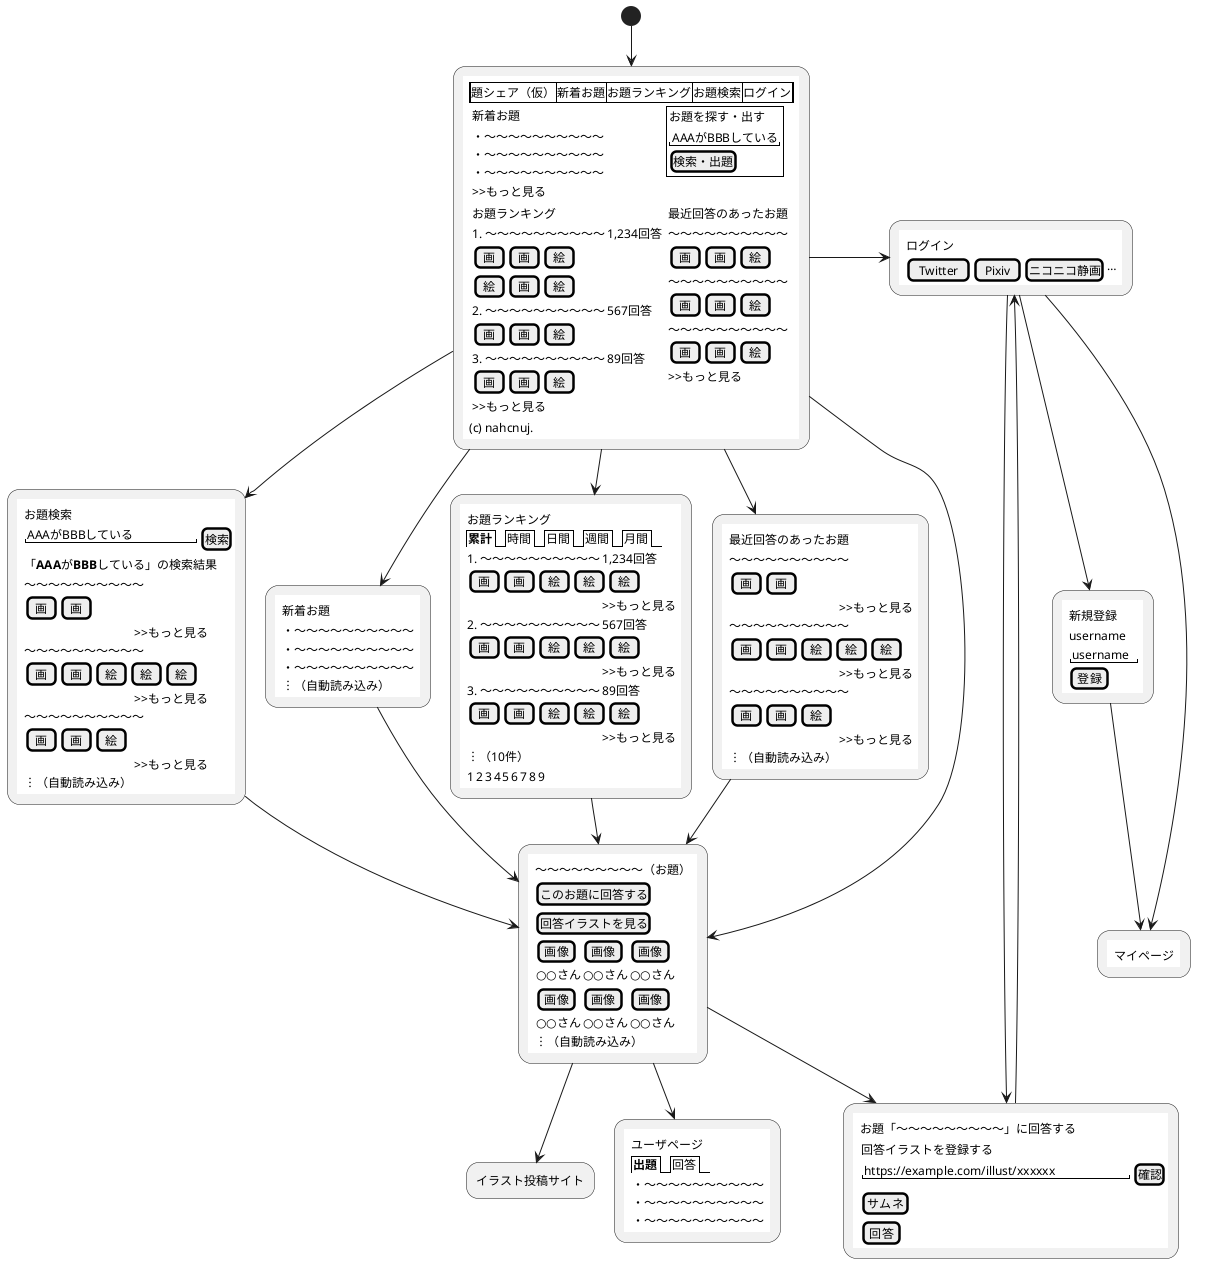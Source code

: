 @startuml wireframe
skinparam DefaultFontName IPAexGothic
(*) --> "{{
  salt
  {
    {+ {!
      題シェア（仮） | 新着お題 | お題ランキング | お題検索 | ログイン
    } }

    {
      {
        { 新着お題 }

        {
          ・～～～～～～～～～～
          ・～～～～～～～～～～
          ・～～～～～～～～～～
          >>もっと見る
        }
      } | {
        {+
          { お題を探す・出す }
          {
            "AAAがBBBしている"
            [ 検索・出題 ]
          }
        }
      }

      {
        { お題ランキング }

        {
          1. ～～～～～～～～～～ | 1,234回答
          { [ 画 ] | [ 画 ] | [ 絵 ] } | *
          { [ 絵 ] | [ 画 ] | [ 絵 ] } | *

          2. ～～～～～～～～～～ | 567回答
          { [ 画 ] | [ 画 ] | [ 絵 ] } | *

          3. ～～～～～～～～～～ | 89回答
          { [ 画 ] | [ 画 ] | [ 絵 ] } | *

          >>もっと見る | *
        }
      } | {
        { 最近回答のあったお題 }

        {
          ～～～～～～～～～～
          { [ 画 ] | [ 画 ] | [ 絵 ] }
          ～～～～～～～～～～
          { [ 画 ] | [ 画 ] | [ 絵 ] }
          ～～～～～～～～～～
          { [ 画 ] | [ 画 ] | [ 絵 ] }

          >>もっと見る
        }
      }
    }

    (c) nahcnuj.
  }
}}" as index

index -r-> "{{
  salt
  {
    { ログイン }

    { [Twitter] | [Pixiv] | [ニコニコ静画] | … }
  }
}}" as login

login --> "{{
  salt
  {
    { 新規登録 }

    {
      username

      "username"

      [ 登録 ]
    }
  }
}}" as register

login --> "{{
  salt
  {
    { マイページ }
  }
}}" as my_page
register --> my_page

index -d-> "{{
  salt
  {
    { お題検索 }

    { "AAAがBBBしている          " | [検索] }

    { 「<b>AAA</b>が<b>BBB</b>している」の検索結果 }
    
    {
      ～～～～～～～～～～ | *
      { [ 画 ] | [ 画 ] } | *
      {} | >>もっと見る

      ～～～～～～～～～～ | *
      { [ 画 ] | [ 画 ] | [ 絵 ] | [ 絵 ] | [ 絵 ] } | *
      {} | >>もっと見る

      ～～～～～～～～～～ | *
      { [ 画 ] | [ 画 ] | [ 絵 ] } | *
      {} | >>もっと見る

      ︙（自動読み込み）
    }
  }
}}" as search_ideas

index -d-> "{{
  salt
  {
    { 新着お題 }

    {
      ・～～～～～～～～～～
      ・～～～～～～～～～～
      ・～～～～～～～～～～
      ︙（自動読み込み）
    }
  }
}}" as recent_ideas

index -d-> "{{
  salt
  {
    { お題ランキング }

    {/ <b>累計</b> | 時間 | 日間 | 週間 | 月間 }
    {
      1. ～～～～～～～～～～ | 1,234回答
      { [ 画 ] | [ 画 ] | [ 絵 ] | [ 絵 ] | [ 絵 ] } | *
      {} | >>もっと見る

      2. ～～～～～～～～～～ | 567回答
      { [ 画 ] | [ 画 ] | [ 絵 ] | [ 絵 ] | [ 絵 ] } | *
      {} | >>もっと見る

      3. ～～～～～～～～～～ | 89回答
      { [ 画 ] | [ 画 ] | [ 絵 ] | [ 絵 ] | [ 絵 ] } | *
      {} | >>もっと見る

      ︙（10件）
    }

    { 1 | 2 | 3 | 4 | 5 | 6 | 7 | 8 | 9 }
  }
}}" as idea_ranking

index -d-> "{{
  salt
  {
    { 最近回答のあったお題 }
    
    {
      ～～～～～～～～～～ | *
      { [ 画 ] | [ 画 ] } | *
      {} | >>もっと見る

      ～～～～～～～～～～ | *
      { [ 画 ] | [ 画 ] | [ 絵 ] | [ 絵 ] | [ 絵 ] } | *
      {} | >>もっと見る

      ～～～～～～～～～～ | *
      { [ 画 ] | [ 画 ] | [ 絵 ] } | *
      {} | >>もっと見る

      ︙（自動読み込み）
    }
  }
}}" as recent_responded_ideas

recent_ideas --> "{{
  salt
  {
    {
      ～～～～～～～～～（お題）
    }

    {
      [ このお題に回答する ]
    }

    {
      [ 回答イラストを見る ]

      {
        [ 画像 ] | [ 画像 ] | [ 画像 ]
        ○○さん | ○○さん | ○○さん
      }

      {
        [ 画像 ] | [ 画像 ] | [ 画像 ]
        ○○さん | ○○さん | ○○さん
      }

      ︙（自動読み込み）
    }
  }
}}" as idea_detail
idea_ranking --> idea_detail
recent_responded_ideas --> idea_detail
index --> idea_detail
search_ideas --> idea_detail

idea_detail --> "イラスト投稿サイト"

idea_detail --> "{{
  salt
  {
    { ユーザページ }

    {
      {/ <b>出題</b> | 回答 }

      {
        ・～～～～～～～～～～
        ・～～～～～～～～～～
        ・～～～～～～～～～～
      }
    }
  }
}}" as user

idea_detail --> "{{
  salt
  {
    {
      お題「～～～～～～～～～」に回答する
    }

    {
      { 回答イラストを登録する }

      { "https://example.com/illust/xxxxxx" | [確認] }

      { [ サムネ ] }

      { [ 回答 ] }
    }
  }
}}" as respond
respond ----> login
login ----> respond

@enduml

